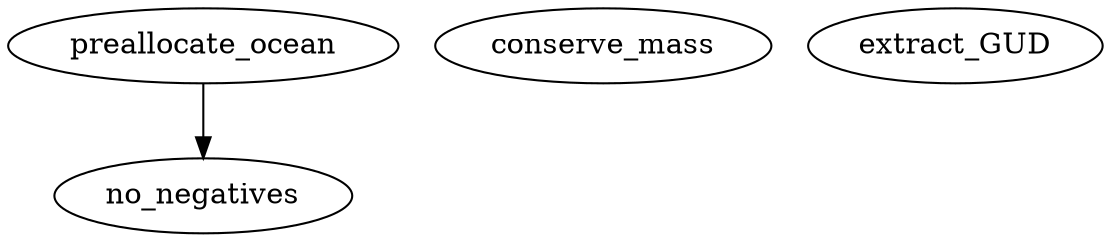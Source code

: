 /* Created by mdot for Matlab */
digraph m2html {
  preallocate_ocean -> no_negatives;

  conserve_mass [URL="conserve_mass.html"];
  extract_GUD [URL="extract_GUD.html"];
  no_negatives [URL="no_negatives.html"];
  preallocate_ocean [URL="preallocate_ocean.html"];
}